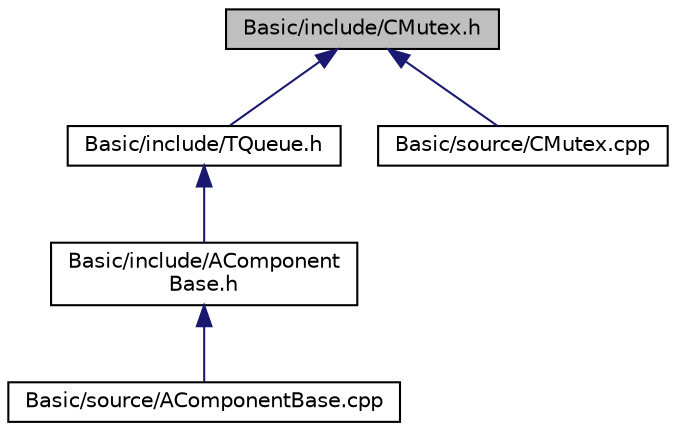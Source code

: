 digraph "Basic/include/CMutex.h"
{
  edge [fontname="Helvetica",fontsize="10",labelfontname="Helvetica",labelfontsize="10"];
  node [fontname="Helvetica",fontsize="10",shape=record];
  Node1 [label="Basic/include/CMutex.h",height=0.2,width=0.4,color="black", fillcolor="grey75", style="filled" fontcolor="black"];
  Node1 -> Node2 [dir="back",color="midnightblue",fontsize="10",style="solid"];
  Node2 [label="Basic/include/TQueue.h",height=0.2,width=0.4,color="black", fillcolor="white", style="filled",URL="$TQueue_8h.html"];
  Node2 -> Node3 [dir="back",color="midnightblue",fontsize="10",style="solid"];
  Node3 [label="Basic/include/AComponent\lBase.h",height=0.2,width=0.4,color="black", fillcolor="white", style="filled",URL="$AComponentBase_8h.html"];
  Node3 -> Node4 [dir="back",color="midnightblue",fontsize="10",style="solid"];
  Node4 [label="Basic/source/AComponentBase.cpp",height=0.2,width=0.4,color="black", fillcolor="white", style="filled",URL="$AComponentBase_8cpp.html"];
  Node1 -> Node5 [dir="back",color="midnightblue",fontsize="10",style="solid"];
  Node5 [label="Basic/source/CMutex.cpp",height=0.2,width=0.4,color="black", fillcolor="white", style="filled",URL="$CMutex_8cpp.html"];
}
